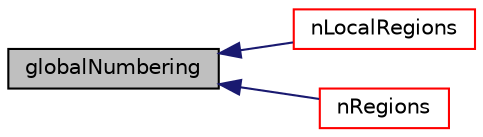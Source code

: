digraph "globalNumbering"
{
  bgcolor="transparent";
  edge [fontname="Helvetica",fontsize="10",labelfontname="Helvetica",labelfontsize="10"];
  node [fontname="Helvetica",fontsize="10",shape=record];
  rankdir="LR";
  Node11 [label="globalNumbering",height=0.2,width=0.4,color="black", fillcolor="grey75", style="filled", fontcolor="black"];
  Node11 -> Node12 [dir="back",color="midnightblue",fontsize="10",style="solid",fontname="Helvetica"];
  Node12 [label="nLocalRegions",height=0.2,width=0.4,color="red",URL="$a26337.html#a256dfb18a95d3d943cf23cdecda88064",tooltip="Return local number of regions. "];
  Node11 -> Node14 [dir="back",color="midnightblue",fontsize="10",style="solid",fontname="Helvetica"];
  Node14 [label="nRegions",height=0.2,width=0.4,color="red",URL="$a26337.html#aea6a36c10dbbc8d2f593a71aa1bb12b0",tooltip="Return total number of regions. "];
}
